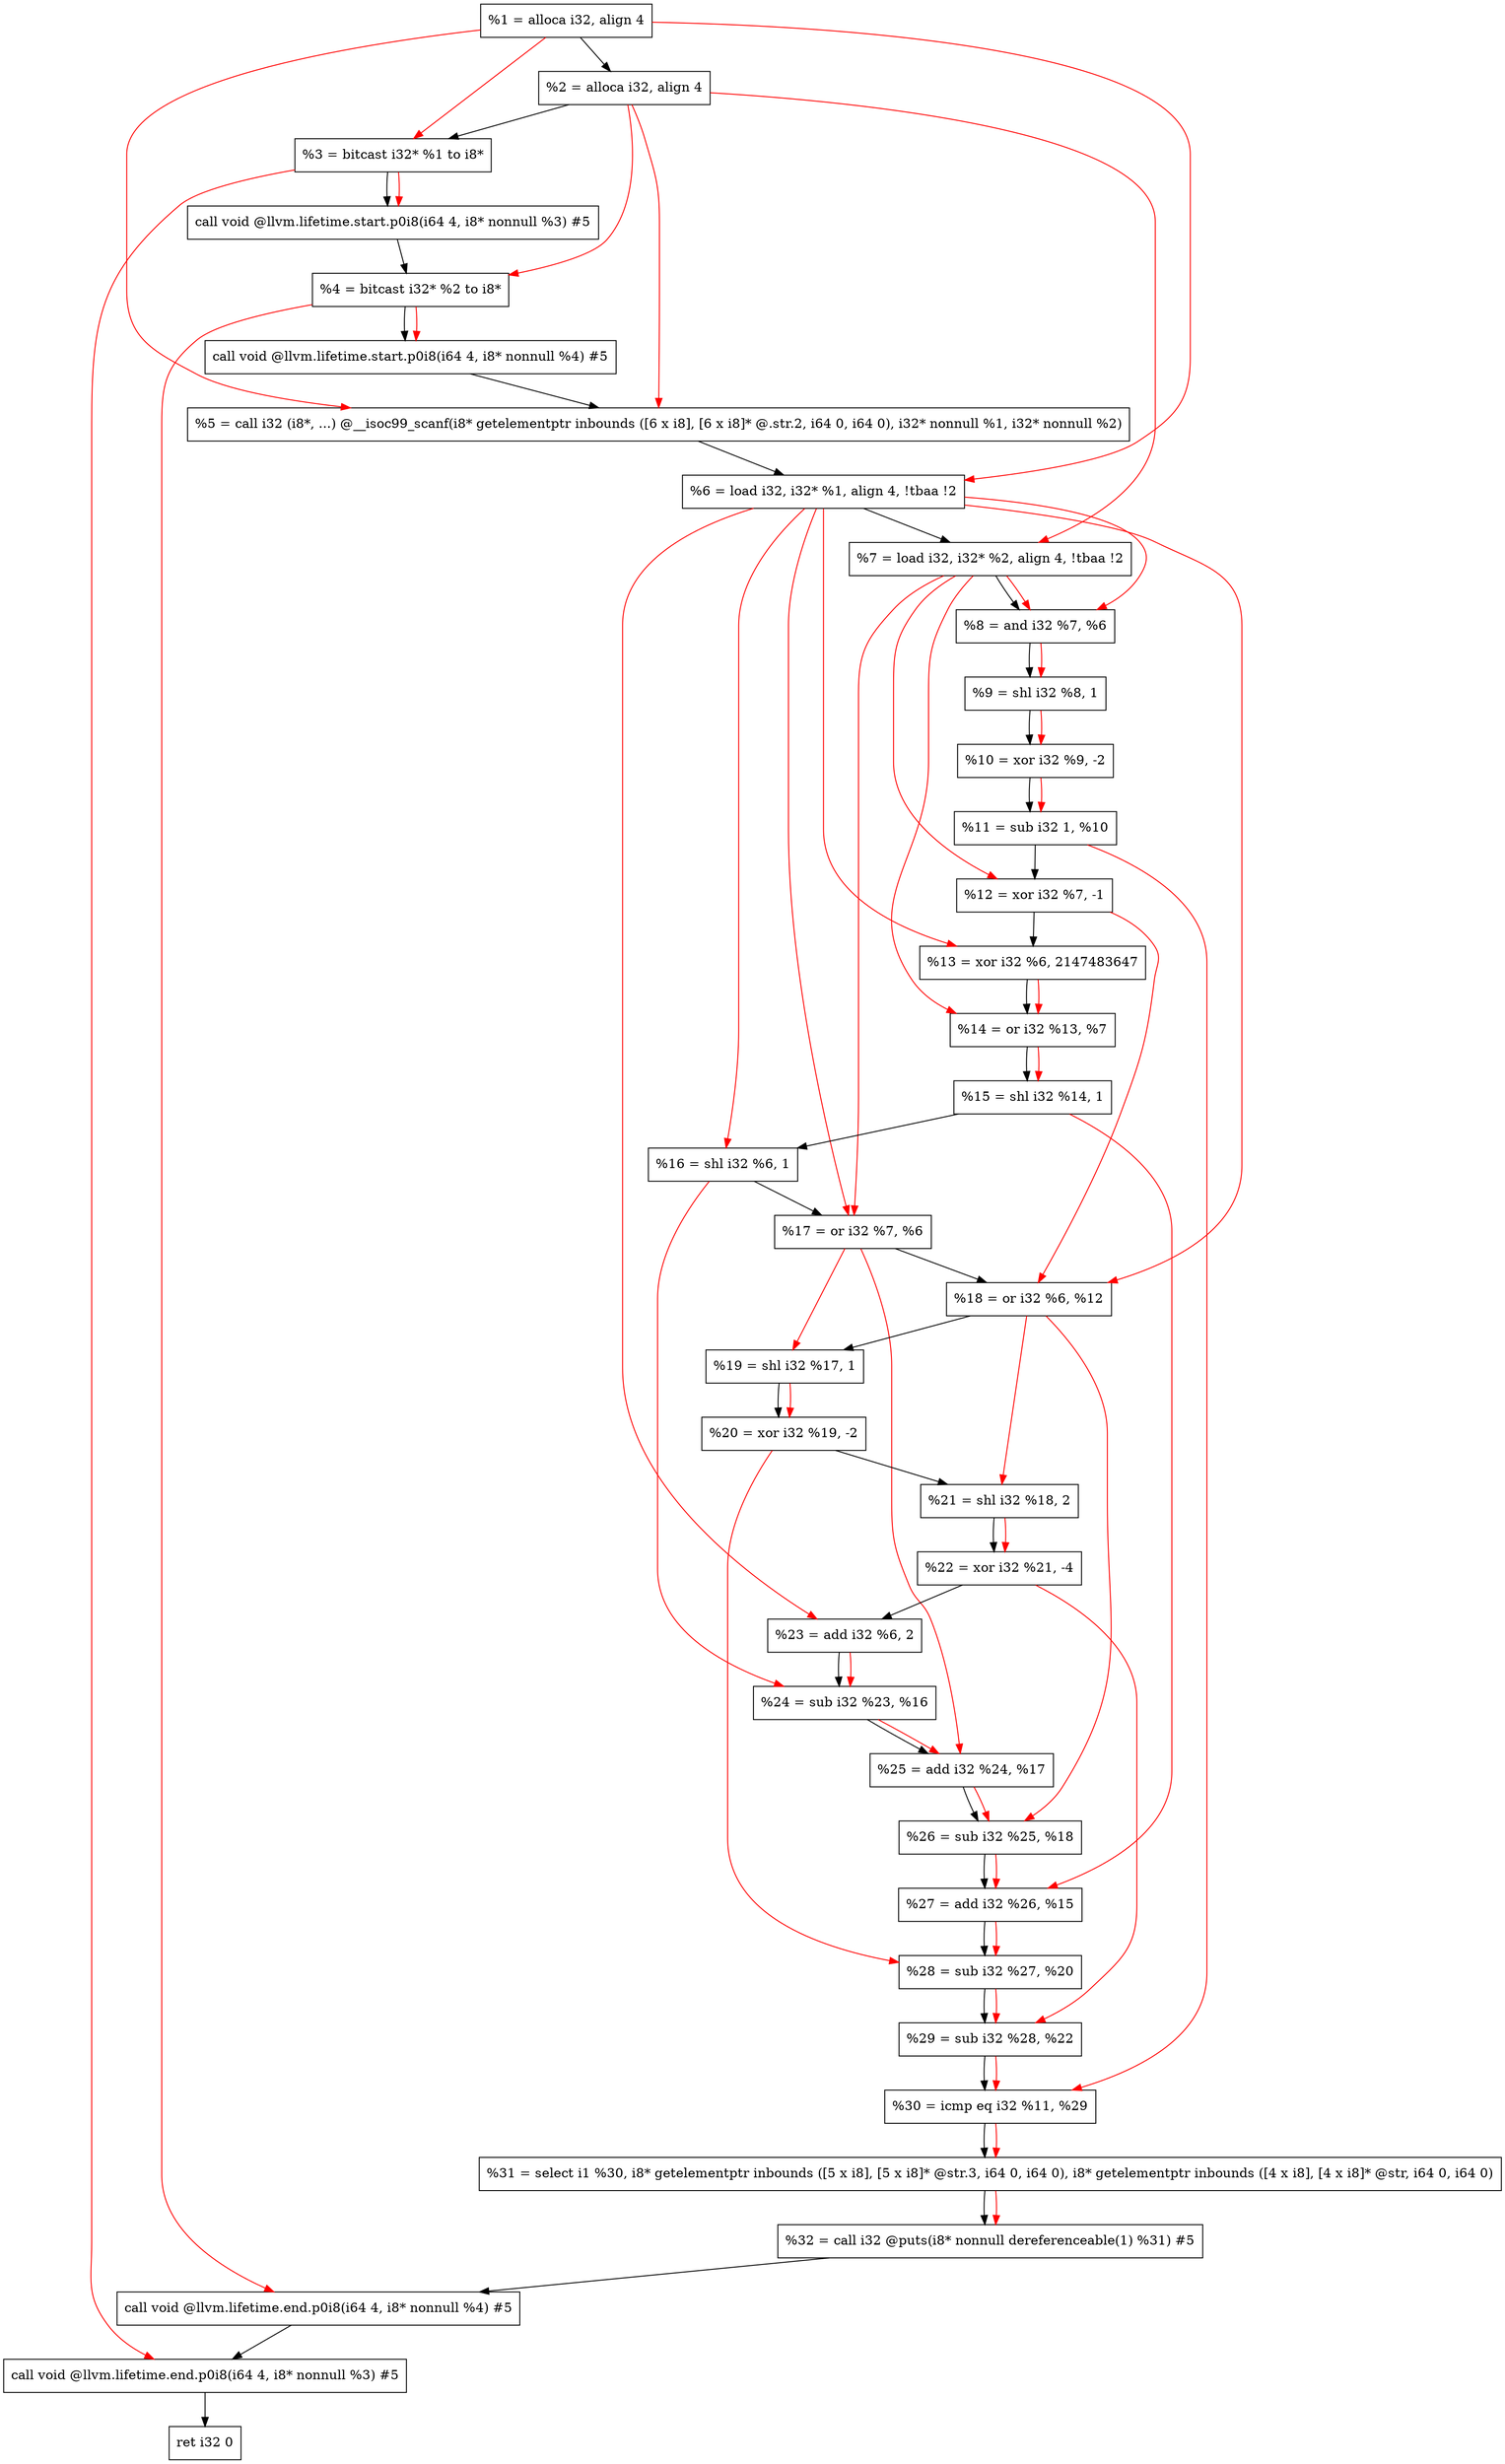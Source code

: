 digraph "DFG for'main' function" {
	Node0xba6cc8[shape=record, label="  %1 = alloca i32, align 4"];
	Node0xba6d48[shape=record, label="  %2 = alloca i32, align 4"];
	Node0xba6dd8[shape=record, label="  %3 = bitcast i32* %1 to i8*"];
	Node0xba7238[shape=record, label="  call void @llvm.lifetime.start.p0i8(i64 4, i8* nonnull %3) #5"];
	Node0xba7318[shape=record, label="  %4 = bitcast i32* %2 to i8*"];
	Node0xba7438[shape=record, label="  call void @llvm.lifetime.start.p0i8(i64 4, i8* nonnull %4) #5"];
	Node0xba7670[shape=record, label="  %5 = call i32 (i8*, ...) @__isoc99_scanf(i8* getelementptr inbounds ([6 x i8], [6 x i8]* @.str.2, i64 0, i64 0), i32* nonnull %1, i32* nonnull %2)"];
	Node0xba7728[shape=record, label="  %6 = load i32, i32* %1, align 4, !tbaa !2"];
	Node0xba8698[shape=record, label="  %7 = load i32, i32* %2, align 4, !tbaa !2"];
	Node0xba8d20[shape=record, label="  %8 = and i32 %7, %6"];
	Node0xba8d90[shape=record, label="  %9 = shl i32 %8, 1"];
	Node0xba8e00[shape=record, label="  %10 = xor i32 %9, -2"];
	Node0xba8e70[shape=record, label="  %11 = sub i32 1, %10"];
	Node0xba8ee0[shape=record, label="  %12 = xor i32 %7, -1"];
	Node0xba8f50[shape=record, label="  %13 = xor i32 %6, 2147483647"];
	Node0xba8fc0[shape=record, label="  %14 = or i32 %13, %7"];
	Node0xba9030[shape=record, label="  %15 = shl i32 %14, 1"];
	Node0xba90a0[shape=record, label="  %16 = shl i32 %6, 1"];
	Node0xba9110[shape=record, label="  %17 = or i32 %7, %6"];
	Node0xba9180[shape=record, label="  %18 = or i32 %6, %12"];
	Node0xba91f0[shape=record, label="  %19 = shl i32 %17, 1"];
	Node0xba9260[shape=record, label="  %20 = xor i32 %19, -2"];
	Node0xba92d0[shape=record, label="  %21 = shl i32 %18, 2"];
	Node0xba9340[shape=record, label="  %22 = xor i32 %21, -4"];
	Node0xba93b0[shape=record, label="  %23 = add i32 %6, 2"];
	Node0xba9420[shape=record, label="  %24 = sub i32 %23, %16"];
	Node0xba9490[shape=record, label="  %25 = add i32 %24, %17"];
	Node0xba9500[shape=record, label="  %26 = sub i32 %25, %18"];
	Node0xba9570[shape=record, label="  %27 = add i32 %26, %15"];
	Node0xba95e0[shape=record, label="  %28 = sub i32 %27, %20"];
	Node0xba9650[shape=record, label="  %29 = sub i32 %28, %22"];
	Node0xba96c0[shape=record, label="  %30 = icmp eq i32 %11, %29"];
	Node0xb479d8[shape=record, label="  %31 = select i1 %30, i8* getelementptr inbounds ([5 x i8], [5 x i8]* @str.3, i64 0, i64 0), i8* getelementptr inbounds ([4 x i8], [4 x i8]* @str, i64 0, i64 0)"];
	Node0xba9750[shape=record, label="  %32 = call i32 @puts(i8* nonnull dereferenceable(1) %31) #5"];
	Node0xba9bb8[shape=record, label="  call void @llvm.lifetime.end.p0i8(i64 4, i8* nonnull %4) #5"];
	Node0xba9d18[shape=record, label="  call void @llvm.lifetime.end.p0i8(i64 4, i8* nonnull %3) #5"];
	Node0xba9dd8[shape=record, label="  ret i32 0"];
	Node0xba6cc8 -> Node0xba6d48;
	Node0xba6d48 -> Node0xba6dd8;
	Node0xba6dd8 -> Node0xba7238;
	Node0xba7238 -> Node0xba7318;
	Node0xba7318 -> Node0xba7438;
	Node0xba7438 -> Node0xba7670;
	Node0xba7670 -> Node0xba7728;
	Node0xba7728 -> Node0xba8698;
	Node0xba8698 -> Node0xba8d20;
	Node0xba8d20 -> Node0xba8d90;
	Node0xba8d90 -> Node0xba8e00;
	Node0xba8e00 -> Node0xba8e70;
	Node0xba8e70 -> Node0xba8ee0;
	Node0xba8ee0 -> Node0xba8f50;
	Node0xba8f50 -> Node0xba8fc0;
	Node0xba8fc0 -> Node0xba9030;
	Node0xba9030 -> Node0xba90a0;
	Node0xba90a0 -> Node0xba9110;
	Node0xba9110 -> Node0xba9180;
	Node0xba9180 -> Node0xba91f0;
	Node0xba91f0 -> Node0xba9260;
	Node0xba9260 -> Node0xba92d0;
	Node0xba92d0 -> Node0xba9340;
	Node0xba9340 -> Node0xba93b0;
	Node0xba93b0 -> Node0xba9420;
	Node0xba9420 -> Node0xba9490;
	Node0xba9490 -> Node0xba9500;
	Node0xba9500 -> Node0xba9570;
	Node0xba9570 -> Node0xba95e0;
	Node0xba95e0 -> Node0xba9650;
	Node0xba9650 -> Node0xba96c0;
	Node0xba96c0 -> Node0xb479d8;
	Node0xb479d8 -> Node0xba9750;
	Node0xba9750 -> Node0xba9bb8;
	Node0xba9bb8 -> Node0xba9d18;
	Node0xba9d18 -> Node0xba9dd8;
edge [color=red]
	Node0xba6cc8 -> Node0xba6dd8;
	Node0xba6dd8 -> Node0xba7238;
	Node0xba6d48 -> Node0xba7318;
	Node0xba7318 -> Node0xba7438;
	Node0xba6cc8 -> Node0xba7670;
	Node0xba6d48 -> Node0xba7670;
	Node0xba6cc8 -> Node0xba7728;
	Node0xba6d48 -> Node0xba8698;
	Node0xba8698 -> Node0xba8d20;
	Node0xba7728 -> Node0xba8d20;
	Node0xba8d20 -> Node0xba8d90;
	Node0xba8d90 -> Node0xba8e00;
	Node0xba8e00 -> Node0xba8e70;
	Node0xba8698 -> Node0xba8ee0;
	Node0xba7728 -> Node0xba8f50;
	Node0xba8f50 -> Node0xba8fc0;
	Node0xba8698 -> Node0xba8fc0;
	Node0xba8fc0 -> Node0xba9030;
	Node0xba7728 -> Node0xba90a0;
	Node0xba8698 -> Node0xba9110;
	Node0xba7728 -> Node0xba9110;
	Node0xba7728 -> Node0xba9180;
	Node0xba8ee0 -> Node0xba9180;
	Node0xba9110 -> Node0xba91f0;
	Node0xba91f0 -> Node0xba9260;
	Node0xba9180 -> Node0xba92d0;
	Node0xba92d0 -> Node0xba9340;
	Node0xba7728 -> Node0xba93b0;
	Node0xba93b0 -> Node0xba9420;
	Node0xba90a0 -> Node0xba9420;
	Node0xba9420 -> Node0xba9490;
	Node0xba9110 -> Node0xba9490;
	Node0xba9490 -> Node0xba9500;
	Node0xba9180 -> Node0xba9500;
	Node0xba9500 -> Node0xba9570;
	Node0xba9030 -> Node0xba9570;
	Node0xba9570 -> Node0xba95e0;
	Node0xba9260 -> Node0xba95e0;
	Node0xba95e0 -> Node0xba9650;
	Node0xba9340 -> Node0xba9650;
	Node0xba8e70 -> Node0xba96c0;
	Node0xba9650 -> Node0xba96c0;
	Node0xba96c0 -> Node0xb479d8;
	Node0xb479d8 -> Node0xba9750;
	Node0xba7318 -> Node0xba9bb8;
	Node0xba6dd8 -> Node0xba9d18;
}
